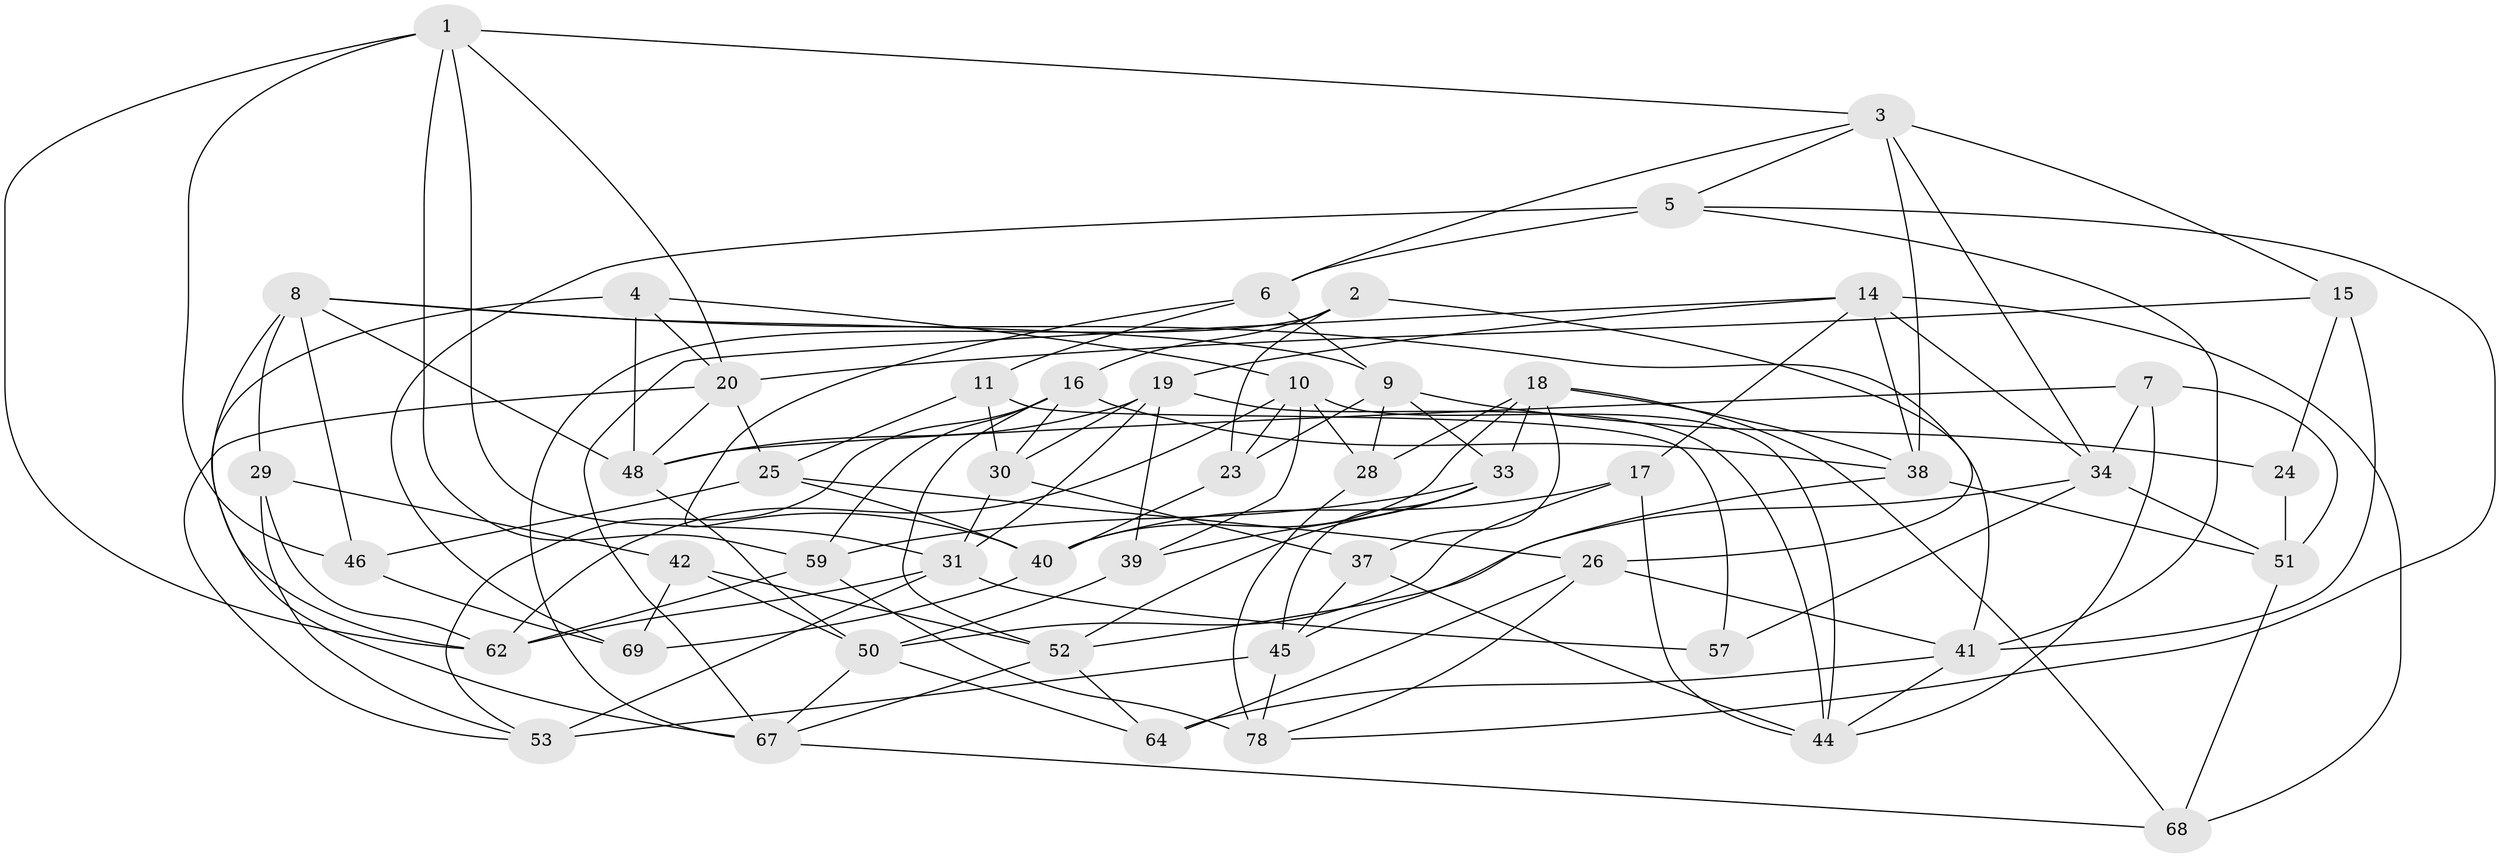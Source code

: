 // original degree distribution, {4: 1.0}
// Generated by graph-tools (version 1.1) at 2025/11/02/27/25 16:11:50]
// undirected, 50 vertices, 126 edges
graph export_dot {
graph [start="1"]
  node [color=gray90,style=filled];
  1 [super="+13"];
  2;
  3 [super="+74"];
  4;
  5 [super="+43"];
  6 [super="+21"];
  7;
  8 [super="+56"];
  9 [super="+22"];
  10 [super="+12"];
  11 [super="+58"];
  14 [super="+32"];
  15;
  16 [super="+35"];
  17;
  18 [super="+54"];
  19 [super="+75"];
  20 [super="+61"];
  23;
  24;
  25 [super="+83"];
  26 [super="+27"];
  28;
  29;
  30 [super="+36"];
  31 [super="+47"];
  33 [super="+72"];
  34 [super="+82"];
  37;
  38 [super="+49"];
  39;
  40 [super="+66"];
  41 [super="+55"];
  42;
  44 [super="+76"];
  45 [super="+73"];
  46;
  48 [super="+77"];
  50 [super="+70"];
  51 [super="+71"];
  52 [super="+65"];
  53 [super="+80"];
  57;
  59 [super="+60"];
  62 [super="+63"];
  64;
  67 [super="+79"];
  68;
  69;
  78 [super="+81"];
  1 -- 46;
  1 -- 20;
  1 -- 62;
  1 -- 3;
  1 -- 59;
  1 -- 31;
  2 -- 23;
  2 -- 26;
  2 -- 67;
  2 -- 16;
  3 -- 15;
  3 -- 6;
  3 -- 34;
  3 -- 5;
  3 -- 38;
  4 -- 67;
  4 -- 10;
  4 -- 20;
  4 -- 48;
  5 -- 6 [weight=2];
  5 -- 78;
  5 -- 41;
  5 -- 69;
  6 -- 40;
  6 -- 9;
  6 -- 11;
  7 -- 34;
  7 -- 44;
  7 -- 51;
  7 -- 48;
  8 -- 48;
  8 -- 46;
  8 -- 62;
  8 -- 9;
  8 -- 29;
  8 -- 41;
  9 -- 28;
  9 -- 24;
  9 -- 23;
  9 -- 33;
  10 -- 62;
  10 -- 23;
  10 -- 39;
  10 -- 28;
  10 -- 44;
  11 -- 57 [weight=2];
  11 -- 30 [weight=2];
  11 -- 25;
  14 -- 68;
  14 -- 17;
  14 -- 67;
  14 -- 34;
  14 -- 19;
  14 -- 38;
  15 -- 20;
  15 -- 24;
  15 -- 41;
  16 -- 59;
  16 -- 52;
  16 -- 30;
  16 -- 53;
  16 -- 38;
  17 -- 50;
  17 -- 44;
  17 -- 40;
  18 -- 28;
  18 -- 68;
  18 -- 37;
  18 -- 40;
  18 -- 33;
  18 -- 38;
  19 -- 31;
  19 -- 44;
  19 -- 30;
  19 -- 39;
  19 -- 48;
  20 -- 53;
  20 -- 48;
  20 -- 25;
  23 -- 40;
  24 -- 51 [weight=2];
  25 -- 46;
  25 -- 40;
  25 -- 26 [weight=2];
  26 -- 64;
  26 -- 41;
  26 -- 78;
  28 -- 78;
  29 -- 53;
  29 -- 42;
  29 -- 62;
  30 -- 31;
  30 -- 37;
  31 -- 57;
  31 -- 62;
  31 -- 53;
  33 -- 45;
  33 -- 59;
  33 -- 52;
  33 -- 39;
  34 -- 51;
  34 -- 57;
  34 -- 52;
  37 -- 44;
  37 -- 45;
  38 -- 45;
  38 -- 51;
  39 -- 50;
  40 -- 69;
  41 -- 64;
  41 -- 44;
  42 -- 50;
  42 -- 69;
  42 -- 52;
  45 -- 53 [weight=2];
  45 -- 78;
  46 -- 69;
  48 -- 50;
  50 -- 64;
  50 -- 67;
  51 -- 68;
  52 -- 64;
  52 -- 67;
  59 -- 62;
  59 -- 78 [weight=2];
  67 -- 68;
}

